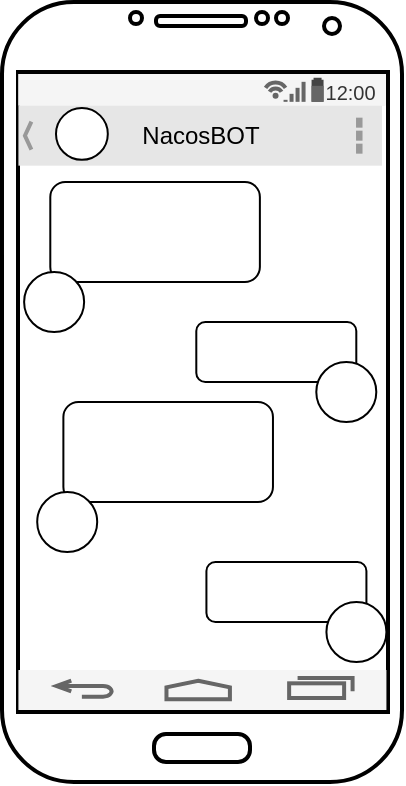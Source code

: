 <mxfile version="13.9.9" type="device"><diagram name="Page-1" id="f1b7ffb7-ca1e-a977-7cf5-a751b3c06c05"><mxGraphModel dx="710" dy="405" grid="1" gridSize="10" guides="1" tooltips="1" connect="1" arrows="1" fold="1" page="1" pageScale="1" pageWidth="826" pageHeight="1169" background="#ffffff" math="0" shadow="0" extFonts="Permanent Marker^https://fonts.googleapis.com/css?family=Permanent+Marker"><root><mxCell id="0"/><mxCell id="1" parent="0"/><mxCell id="kMGmWasBhL4QaRdJXCfY-75" value="" style="verticalLabelPosition=bottom;verticalAlign=top;html=1;shadow=0;strokeWidth=2;shape=mxgraph.android.phone2;" parent="1" vertex="1"><mxGeometry x="70" y="50" width="200" height="390" as="geometry"/></mxCell><mxCell id="kMGmWasBhL4QaRdJXCfY-76" value="" style="strokeWidth=1;html=1;shadow=0;dashed=0;shape=mxgraph.android.statusBar;align=center;fillColor=#f5f5f5;strokeColor=#666666;fontSize=10;fontColor=#333333;" parent="1" vertex="1"><mxGeometry x="78.21" y="86" width="183.57" height="15.825" as="geometry"/></mxCell><mxCell id="kMGmWasBhL4QaRdJXCfY-77" value="" style="verticalLabelPosition=bottom;verticalAlign=top;html=1;shadow=0;dashed=0;strokeWidth=2;shape=mxgraph.android.navigation_bar_1;fillColor=#f5f5f5;strokeColor=#666666;fontColor=#333333;" parent="1" vertex="1"><mxGeometry x="78.21" y="384" width="184" height="20" as="geometry"/></mxCell><mxCell id="zk2NXul5dFjpoDfgGiEl-9" value="" style="rounded=1;whiteSpace=wrap;html=1;fontSize=12;align=left;" parent="1" vertex="1"><mxGeometry x="94.15" y="140" width="104.79" height="50" as="geometry"/></mxCell><mxCell id="NVuHHsoSFtWH7NeSTVtJ-1" value="NacosBOT" style="strokeWidth=1;html=1;shadow=0;dashed=0;shape=mxgraph.android.action_bar_landscape;fillColor=#E6E6E6;strokeColor=#c0c0c0;strokeWidth=2;" vertex="1" parent="1"><mxGeometry x="78.21" y="101.83" width="181.79" height="30" as="geometry"/></mxCell><mxCell id="NVuHHsoSFtWH7NeSTVtJ-3" value="" style="ellipse;whiteSpace=wrap;html=1;aspect=fixed;" vertex="1" parent="1"><mxGeometry x="97" y="103" width="25.91" height="25.91" as="geometry"/></mxCell><mxCell id="NVuHHsoSFtWH7NeSTVtJ-4" value="" style="ellipse;whiteSpace=wrap;html=1;aspect=fixed;" vertex="1" parent="1"><mxGeometry x="81.06" y="185" width="30" height="30" as="geometry"/></mxCell><mxCell id="NVuHHsoSFtWH7NeSTVtJ-5" value="" style="rounded=1;whiteSpace=wrap;html=1;fontSize=12;align=left;" vertex="1" parent="1"><mxGeometry x="167.15" y="210" width="80" height="30" as="geometry"/></mxCell><mxCell id="NVuHHsoSFtWH7NeSTVtJ-6" value="" style="ellipse;whiteSpace=wrap;html=1;aspect=fixed;" vertex="1" parent="1"><mxGeometry x="227.15" y="230" width="30" height="30" as="geometry"/></mxCell><mxCell id="NVuHHsoSFtWH7NeSTVtJ-7" value="" style="rounded=1;whiteSpace=wrap;html=1;fontSize=12;align=left;" vertex="1" parent="1"><mxGeometry x="172.21" y="330" width="80" height="30" as="geometry"/></mxCell><mxCell id="NVuHHsoSFtWH7NeSTVtJ-8" value="" style="ellipse;whiteSpace=wrap;html=1;aspect=fixed;" vertex="1" parent="1"><mxGeometry x="232.21" y="350" width="30" height="30" as="geometry"/></mxCell><mxCell id="NVuHHsoSFtWH7NeSTVtJ-9" value="" style="rounded=1;whiteSpace=wrap;html=1;fontSize=12;align=left;" vertex="1" parent="1"><mxGeometry x="100.69" y="250" width="104.79" height="50" as="geometry"/></mxCell><mxCell id="NVuHHsoSFtWH7NeSTVtJ-10" value="" style="ellipse;whiteSpace=wrap;html=1;aspect=fixed;" vertex="1" parent="1"><mxGeometry x="87.6" y="295" width="30" height="30" as="geometry"/></mxCell></root></mxGraphModel></diagram></mxfile>